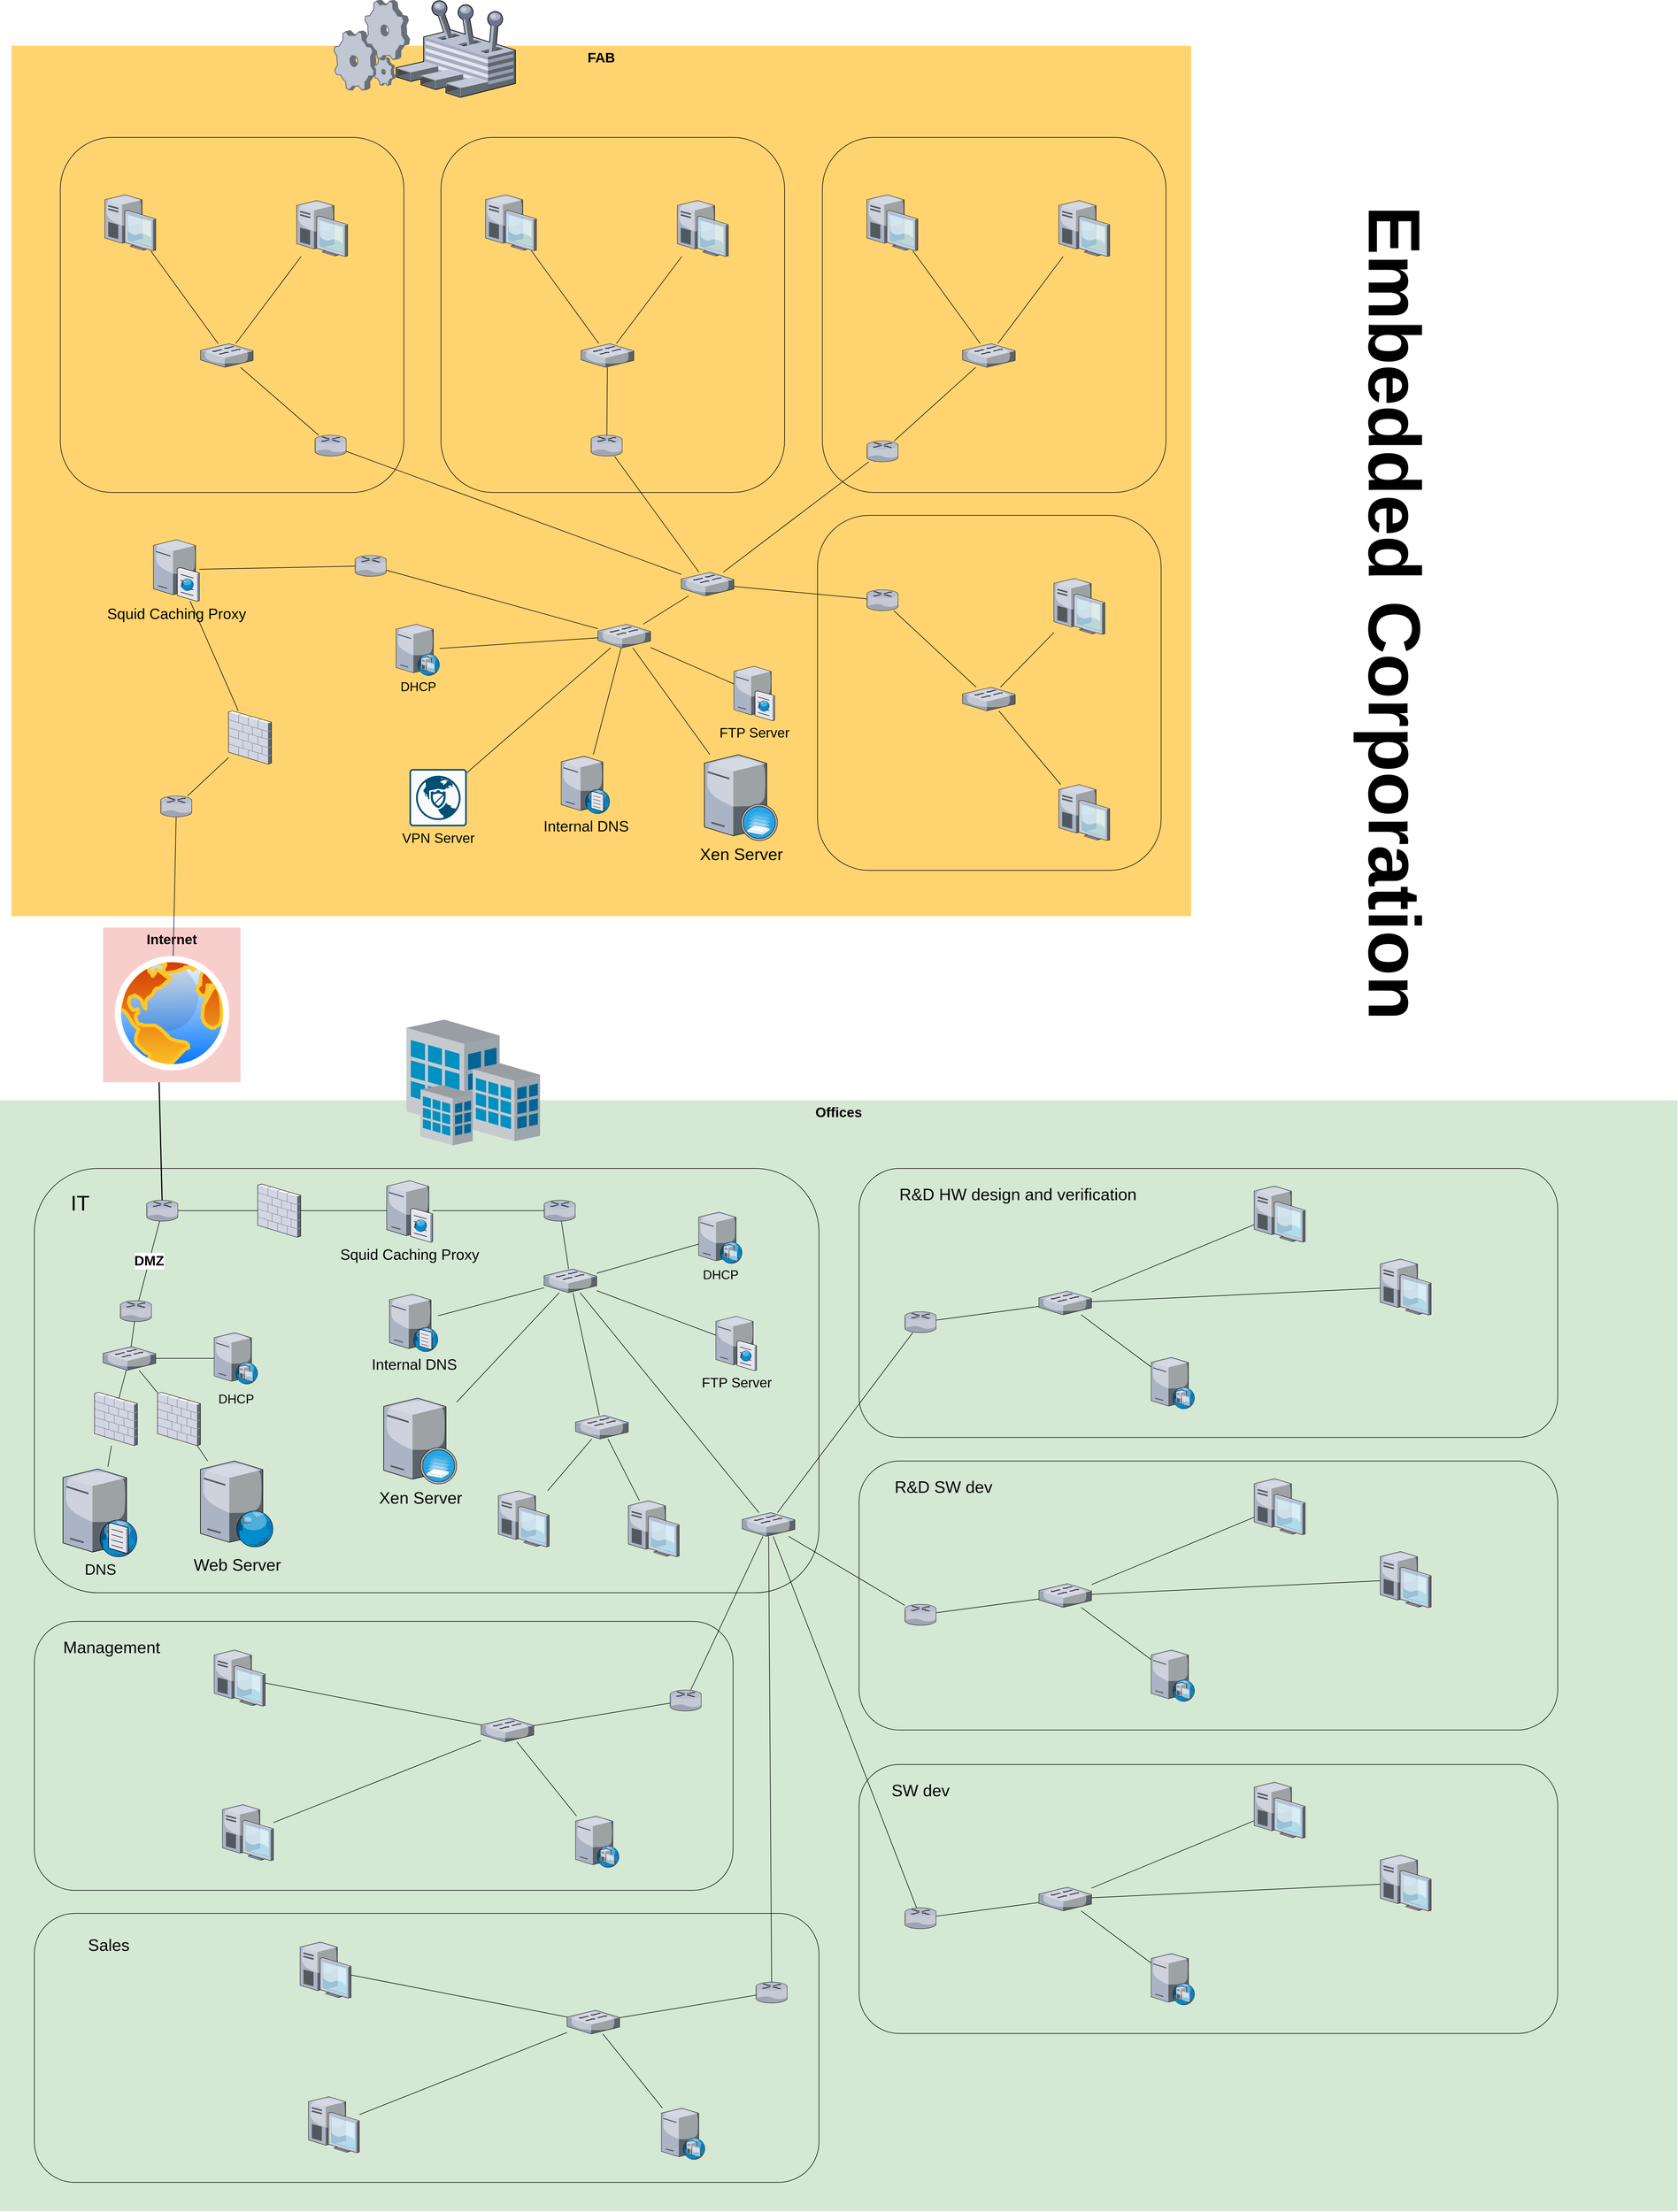<mxfile version="15.8.6" type="github">
  <diagram name="Page-1" id="e3a06f82-3646-2815-327d-82caf3d4e204">
    <mxGraphModel dx="3430" dy="3204" grid="1" gridSize="10" guides="1" tooltips="1" connect="1" arrows="1" fold="1" page="1" pageScale="1.5" pageWidth="1169" pageHeight="826" background="none" math="0" shadow="0">
      <root>
        <mxCell id="0" style=";html=1;" />
        <mxCell id="1" style=";html=1;" parent="0" />
        <mxCell id="6a7d8f32e03d9370-57" value="&lt;b&gt;&lt;font style=&quot;font-size: 24px&quot;&gt;FAB&lt;/font&gt;&lt;/b&gt;" style="whiteSpace=wrap;html=1;fillColor=#FFD470;gradientColor=none;fontSize=14;strokeColor=none;verticalAlign=top;" parent="1" vertex="1">
          <mxGeometry x="220" y="-1040" width="2060" height="1520" as="geometry" />
        </mxCell>
        <mxCell id="-EbjCZFaRYP1S_G91VMJ-182" value="" style="rounded=1;whiteSpace=wrap;html=1;fontSize=24;fillColor=none;" vertex="1" parent="1">
          <mxGeometry x="305.29" y="-880" width="600" height="620" as="geometry" />
        </mxCell>
        <mxCell id="-EbjCZFaRYP1S_G91VMJ-7" value="&lt;b&gt;&lt;font style=&quot;font-size: 128px&quot;&gt;Embedded Corporation&lt;/font&gt;&lt;/b&gt;" style="text;strokeColor=none;fillColor=none;html=1;fontSize=24;fontStyle=1;verticalAlign=middle;align=center;horizontal=0;rotation=-180;" vertex="1" parent="1">
          <mxGeometry x="2330" y="-880" width="610" height="1660" as="geometry" />
        </mxCell>
        <mxCell id="-EbjCZFaRYP1S_G91VMJ-15" value="&lt;font size=&quot;1&quot;&gt;&lt;b style=&quot;font-size: 24px&quot;&gt;Offices&lt;/b&gt;&lt;/font&gt;" style="whiteSpace=wrap;html=1;fillColor=#d5e8d4;fontSize=14;strokeColor=none;verticalAlign=top;" vertex="1" parent="1">
          <mxGeometry x="200" y="801.53" width="2929" height="1940" as="geometry" />
        </mxCell>
        <mxCell id="-EbjCZFaRYP1S_G91VMJ-16" value="" style="rounded=1;whiteSpace=wrap;html=1;fontSize=26;fillColor=none;" vertex="1" parent="1">
          <mxGeometry x="260" y="920.53" width="1370" height="741" as="geometry" />
        </mxCell>
        <mxCell id="-EbjCZFaRYP1S_G91VMJ-17" style="edgeStyle=none;rounded=0;html=1;startSize=10;endSize=10;jettySize=auto;orthogonalLoop=1;fontSize=14;endArrow=none;endFill=0;strokeWidth=2;" edge="1" parent="1" source="-EbjCZFaRYP1S_G91VMJ-20">
          <mxGeometry relative="1" as="geometry">
            <mxPoint x="472.938" y="580.0" as="targetPoint" />
          </mxGeometry>
        </mxCell>
        <mxCell id="-EbjCZFaRYP1S_G91VMJ-19" style="edgeStyle=none;rounded=0;orthogonalLoop=1;jettySize=auto;html=1;fontSize=26;endArrow=none;endFill=0;" edge="1" parent="1" source="-EbjCZFaRYP1S_G91VMJ-20" target="-EbjCZFaRYP1S_G91VMJ-30">
          <mxGeometry relative="1" as="geometry" />
        </mxCell>
        <mxCell id="-EbjCZFaRYP1S_G91VMJ-35" value="&lt;b&gt;&lt;font style=&quot;font-size: 24px&quot;&gt;DMZ&lt;/font&gt;&lt;/b&gt;" style="rounded=0;orthogonalLoop=1;jettySize=auto;html=1;endArrow=none;endFill=0;" edge="1" parent="1" source="-EbjCZFaRYP1S_G91VMJ-20" target="-EbjCZFaRYP1S_G91VMJ-34">
          <mxGeometry relative="1" as="geometry" />
        </mxCell>
        <mxCell id="-EbjCZFaRYP1S_G91VMJ-20" value="" style="verticalLabelPosition=bottom;aspect=fixed;html=1;verticalAlign=top;strokeColor=none;shape=mxgraph.citrix.router;fillColor=#66B2FF;gradientColor=#0066CC;fontSize=14;" vertex="1" parent="1">
          <mxGeometry x="456" y="976.03" width="55" height="36.5" as="geometry" />
        </mxCell>
        <mxCell id="-EbjCZFaRYP1S_G91VMJ-21" value="" style="verticalLabelPosition=bottom;aspect=fixed;html=1;verticalAlign=top;strokeColor=none;shape=mxgraph.citrix.site;fillColor=#66B2FF;gradientColor=#0066CC;fontSize=14;" vertex="1" parent="1">
          <mxGeometry x="910" y="660.53" width="233.07" height="220" as="geometry" />
        </mxCell>
        <mxCell id="-EbjCZFaRYP1S_G91VMJ-22" value="" style="group" vertex="1" connectable="0" parent="1">
          <mxGeometry x="380" y="500" width="240" height="270" as="geometry" />
        </mxCell>
        <mxCell id="-EbjCZFaRYP1S_G91VMJ-23" value="&lt;font size=&quot;1&quot;&gt;&lt;b style=&quot;font-size: 24px&quot;&gt;Internet&lt;/b&gt;&lt;/font&gt;" style="whiteSpace=wrap;html=1;fillColor=#f8cecc;fontSize=14;strokeColor=none;verticalAlign=top;" vertex="1" parent="-EbjCZFaRYP1S_G91VMJ-22">
          <mxGeometry width="240" height="270" as="geometry" />
        </mxCell>
        <mxCell id="-EbjCZFaRYP1S_G91VMJ-24" value="" style="aspect=fixed;perimeter=ellipsePerimeter;html=1;align=center;shadow=0;dashed=0;spacingTop=3;image;image=img/lib/active_directory/internet_globe.svg;" vertex="1" parent="-EbjCZFaRYP1S_G91VMJ-22">
          <mxGeometry x="20.5" y="49.5" width="200" height="200" as="geometry" />
        </mxCell>
        <mxCell id="-EbjCZFaRYP1S_G91VMJ-36" style="edgeStyle=none;rounded=0;orthogonalLoop=1;jettySize=auto;html=1;endArrow=none;endFill=0;exitX=0.56;exitY=0.137;exitDx=0;exitDy=0;exitPerimeter=0;" edge="1" parent="1" source="-EbjCZFaRYP1S_G91VMJ-47" target="-EbjCZFaRYP1S_G91VMJ-42">
          <mxGeometry relative="1" as="geometry" />
        </mxCell>
        <mxCell id="-EbjCZFaRYP1S_G91VMJ-25" value="DNS" style="verticalLabelPosition=bottom;sketch=0;aspect=fixed;html=1;verticalAlign=top;strokeColor=none;align=center;outlineConnect=0;shape=mxgraph.citrix.dns_server;fontSize=26;" vertex="1" parent="1">
          <mxGeometry x="310" y="1441.53" width="130" height="157.18" as="geometry" />
        </mxCell>
        <mxCell id="-EbjCZFaRYP1S_G91VMJ-26" value="&lt;font style=&quot;font-size: 37px&quot;&gt;IT&lt;/font&gt;" style="text;html=1;strokeColor=none;fillColor=none;align=center;verticalAlign=middle;whiteSpace=wrap;rounded=0;fontSize=26;" vertex="1" parent="1">
          <mxGeometry x="310" y="966.78" width="60" height="30" as="geometry" />
        </mxCell>
        <mxCell id="-EbjCZFaRYP1S_G91VMJ-27" style="edgeStyle=none;rounded=0;orthogonalLoop=1;jettySize=auto;html=1;fontSize=26;endArrow=none;endFill=0;" edge="1" parent="1" source="-EbjCZFaRYP1S_G91VMJ-44" target="-EbjCZFaRYP1S_G91VMJ-31">
          <mxGeometry relative="1" as="geometry" />
        </mxCell>
        <mxCell id="-EbjCZFaRYP1S_G91VMJ-46" style="edgeStyle=none;rounded=0;orthogonalLoop=1;jettySize=auto;html=1;fontSize=29;endArrow=none;endFill=0;" edge="1" parent="1" source="-EbjCZFaRYP1S_G91VMJ-28" target="-EbjCZFaRYP1S_G91VMJ-44">
          <mxGeometry relative="1" as="geometry" />
        </mxCell>
        <mxCell id="-EbjCZFaRYP1S_G91VMJ-28" value="" style="verticalLabelPosition=bottom;sketch=0;aspect=fixed;html=1;verticalAlign=top;strokeColor=none;align=center;outlineConnect=0;shape=mxgraph.citrix.router;fontSize=26;fillColor=none;" vertex="1" parent="1">
          <mxGeometry x="1150" y="976.03" width="55" height="36.5" as="geometry" />
        </mxCell>
        <mxCell id="-EbjCZFaRYP1S_G91VMJ-29" style="edgeStyle=none;rounded=0;orthogonalLoop=1;jettySize=auto;html=1;fontSize=26;endArrow=none;endFill=0;" edge="1" parent="1" source="-EbjCZFaRYP1S_G91VMJ-30" target="-EbjCZFaRYP1S_G91VMJ-33">
          <mxGeometry relative="1" as="geometry" />
        </mxCell>
        <mxCell id="-EbjCZFaRYP1S_G91VMJ-30" value="" style="verticalLabelPosition=bottom;sketch=0;aspect=fixed;html=1;verticalAlign=top;strokeColor=none;align=center;outlineConnect=0;shape=mxgraph.citrix.firewall;fontSize=26;fillColor=none;" vertex="1" parent="1">
          <mxGeometry x="650" y="947.78" width="75" height="93" as="geometry" />
        </mxCell>
        <mxCell id="-EbjCZFaRYP1S_G91VMJ-31" value="Internal DNS" style="verticalLabelPosition=bottom;sketch=0;aspect=fixed;html=1;verticalAlign=top;strokeColor=none;align=center;outlineConnect=0;shape=mxgraph.citrix.dns_server;fontSize=26;" vertex="1" parent="1">
          <mxGeometry x="880" y="1137.53" width="85.19" height="103" as="geometry" />
        </mxCell>
        <mxCell id="-EbjCZFaRYP1S_G91VMJ-32" style="edgeStyle=none;rounded=0;orthogonalLoop=1;jettySize=auto;html=1;fontSize=26;endArrow=none;endFill=0;" edge="1" parent="1" source="-EbjCZFaRYP1S_G91VMJ-33" target="-EbjCZFaRYP1S_G91VMJ-28">
          <mxGeometry relative="1" as="geometry" />
        </mxCell>
        <mxCell id="-EbjCZFaRYP1S_G91VMJ-33" value="Squid Caching Proxy" style="verticalLabelPosition=bottom;sketch=0;aspect=fixed;html=1;verticalAlign=top;strokeColor=none;align=center;outlineConnect=0;shape=mxgraph.citrix.cache_server;fontSize=26;fillColor=none;" vertex="1" parent="1">
          <mxGeometry x="875.19" y="939.28" width="80.1" height="110" as="geometry" />
        </mxCell>
        <mxCell id="-EbjCZFaRYP1S_G91VMJ-38" style="edgeStyle=none;rounded=0;orthogonalLoop=1;jettySize=auto;html=1;fontSize=37;endArrow=none;endFill=0;" edge="1" parent="1" source="-EbjCZFaRYP1S_G91VMJ-42" target="-EbjCZFaRYP1S_G91VMJ-48">
          <mxGeometry relative="1" as="geometry" />
        </mxCell>
        <mxCell id="-EbjCZFaRYP1S_G91VMJ-43" style="edgeStyle=none;rounded=0;orthogonalLoop=1;jettySize=auto;html=1;fontSize=29;endArrow=none;endFill=0;" edge="1" parent="1" source="-EbjCZFaRYP1S_G91VMJ-34" target="-EbjCZFaRYP1S_G91VMJ-42">
          <mxGeometry relative="1" as="geometry" />
        </mxCell>
        <mxCell id="-EbjCZFaRYP1S_G91VMJ-34" value="" style="verticalLabelPosition=bottom;sketch=0;aspect=fixed;html=1;verticalAlign=top;strokeColor=none;align=center;outlineConnect=0;shape=mxgraph.citrix.router;" vertex="1" parent="1">
          <mxGeometry x="410" y="1151.53" width="55" height="36.5" as="geometry" />
        </mxCell>
        <mxCell id="-EbjCZFaRYP1S_G91VMJ-37" value="&lt;font style=&quot;font-size: 29px&quot;&gt;Web Server&lt;/font&gt;" style="verticalLabelPosition=bottom;sketch=0;aspect=fixed;html=1;verticalAlign=top;strokeColor=none;align=center;outlineConnect=0;shape=mxgraph.citrix.web_server;fontSize=37;" vertex="1" parent="1">
          <mxGeometry x="550" y="1431.53" width="127.5" height="150" as="geometry" />
        </mxCell>
        <mxCell id="-EbjCZFaRYP1S_G91VMJ-39" value="Xen Server" style="verticalLabelPosition=bottom;sketch=0;aspect=fixed;html=1;verticalAlign=top;strokeColor=none;align=center;outlineConnect=0;shape=mxgraph.citrix.xenserver;fontSize=29;" vertex="1" parent="1">
          <mxGeometry x="870" y="1321.53" width="127.5" height="150" as="geometry" />
        </mxCell>
        <mxCell id="-EbjCZFaRYP1S_G91VMJ-42" value="" style="verticalLabelPosition=bottom;sketch=0;aspect=fixed;html=1;verticalAlign=top;strokeColor=none;align=center;outlineConnect=0;shape=mxgraph.citrix.switch;fontSize=29;" vertex="1" parent="1">
          <mxGeometry x="380" y="1231.53" width="92" height="41.5" as="geometry" />
        </mxCell>
        <mxCell id="-EbjCZFaRYP1S_G91VMJ-45" style="edgeStyle=none;rounded=0;orthogonalLoop=1;jettySize=auto;html=1;fontSize=29;endArrow=none;endFill=0;" edge="1" parent="1" source="-EbjCZFaRYP1S_G91VMJ-44" target="-EbjCZFaRYP1S_G91VMJ-39">
          <mxGeometry relative="1" as="geometry" />
        </mxCell>
        <mxCell id="-EbjCZFaRYP1S_G91VMJ-53" style="edgeStyle=none;rounded=0;orthogonalLoop=1;jettySize=auto;html=1;fontSize=29;endArrow=none;endFill=0;" edge="1" parent="1" source="-EbjCZFaRYP1S_G91VMJ-44" target="-EbjCZFaRYP1S_G91VMJ-51">
          <mxGeometry relative="1" as="geometry" />
        </mxCell>
        <mxCell id="-EbjCZFaRYP1S_G91VMJ-54" style="edgeStyle=none;rounded=0;orthogonalLoop=1;jettySize=auto;html=1;fontSize=29;endArrow=none;endFill=0;" edge="1" parent="1" source="-EbjCZFaRYP1S_G91VMJ-44" target="-EbjCZFaRYP1S_G91VMJ-52">
          <mxGeometry relative="1" as="geometry" />
        </mxCell>
        <mxCell id="-EbjCZFaRYP1S_G91VMJ-60" style="edgeStyle=none;rounded=0;orthogonalLoop=1;jettySize=auto;html=1;fontSize=22;endArrow=none;endFill=0;" edge="1" parent="1" source="-EbjCZFaRYP1S_G91VMJ-44" target="-EbjCZFaRYP1S_G91VMJ-59">
          <mxGeometry relative="1" as="geometry" />
        </mxCell>
        <mxCell id="-EbjCZFaRYP1S_G91VMJ-44" value="" style="verticalLabelPosition=bottom;sketch=0;aspect=fixed;html=1;verticalAlign=top;strokeColor=none;align=center;outlineConnect=0;shape=mxgraph.citrix.switch;fontSize=29;" vertex="1" parent="1">
          <mxGeometry x="1150" y="1096.03" width="92" height="41.5" as="geometry" />
        </mxCell>
        <mxCell id="-EbjCZFaRYP1S_G91VMJ-49" style="edgeStyle=none;rounded=0;orthogonalLoop=1;jettySize=auto;html=1;fontSize=29;endArrow=none;endFill=0;" edge="1" parent="1" source="-EbjCZFaRYP1S_G91VMJ-47" target="-EbjCZFaRYP1S_G91VMJ-25">
          <mxGeometry relative="1" as="geometry" />
        </mxCell>
        <mxCell id="-EbjCZFaRYP1S_G91VMJ-47" value="" style="verticalLabelPosition=bottom;aspect=fixed;html=1;verticalAlign=top;strokeColor=none;shape=mxgraph.citrix.firewall;fillColor=#66B2FF;gradientColor=#0066CC;fontSize=14;" vertex="1" parent="1">
          <mxGeometry x="365" y="1311.53" width="75" height="93" as="geometry" />
        </mxCell>
        <mxCell id="-EbjCZFaRYP1S_G91VMJ-50" style="edgeStyle=none;rounded=0;orthogonalLoop=1;jettySize=auto;html=1;fontSize=29;endArrow=none;endFill=0;" edge="1" parent="1" source="-EbjCZFaRYP1S_G91VMJ-48" target="-EbjCZFaRYP1S_G91VMJ-37">
          <mxGeometry relative="1" as="geometry" />
        </mxCell>
        <mxCell id="-EbjCZFaRYP1S_G91VMJ-48" value="" style="verticalLabelPosition=bottom;aspect=fixed;html=1;verticalAlign=top;strokeColor=none;shape=mxgraph.citrix.firewall;fillColor=#66B2FF;gradientColor=#0066CC;fontSize=14;" vertex="1" parent="1">
          <mxGeometry x="475" y="1311.53" width="75" height="93" as="geometry" />
        </mxCell>
        <mxCell id="-EbjCZFaRYP1S_G91VMJ-51" value="" style="verticalLabelPosition=bottom;sketch=0;aspect=fixed;html=1;verticalAlign=top;strokeColor=none;align=center;outlineConnect=0;shape=mxgraph.citrix.switch;fontSize=29;" vertex="1" parent="1">
          <mxGeometry x="1205" y="1351.53" width="92" height="41.5" as="geometry" />
        </mxCell>
        <mxCell id="-EbjCZFaRYP1S_G91VMJ-69" style="edgeStyle=none;rounded=0;orthogonalLoop=1;jettySize=auto;html=1;fontSize=22;endArrow=none;endFill=0;" edge="1" parent="1" source="-EbjCZFaRYP1S_G91VMJ-52" target="-EbjCZFaRYP1S_G91VMJ-68">
          <mxGeometry relative="1" as="geometry" />
        </mxCell>
        <mxCell id="-EbjCZFaRYP1S_G91VMJ-90" style="edgeStyle=none;rounded=0;orthogonalLoop=1;jettySize=auto;html=1;fontSize=29;endArrow=none;endFill=0;" edge="1" parent="1" source="-EbjCZFaRYP1S_G91VMJ-52" target="-EbjCZFaRYP1S_G91VMJ-81">
          <mxGeometry relative="1" as="geometry" />
        </mxCell>
        <mxCell id="-EbjCZFaRYP1S_G91VMJ-102" style="edgeStyle=none;rounded=0;orthogonalLoop=1;jettySize=auto;html=1;fontSize=29;endArrow=none;endFill=0;" edge="1" parent="1" source="-EbjCZFaRYP1S_G91VMJ-52" target="-EbjCZFaRYP1S_G91VMJ-93">
          <mxGeometry relative="1" as="geometry" />
        </mxCell>
        <mxCell id="-EbjCZFaRYP1S_G91VMJ-147" style="edgeStyle=none;rounded=0;orthogonalLoop=1;jettySize=auto;html=1;fontSize=29;endArrow=none;endFill=0;" edge="1" parent="1" source="-EbjCZFaRYP1S_G91VMJ-52" target="-EbjCZFaRYP1S_G91VMJ-127">
          <mxGeometry relative="1" as="geometry" />
        </mxCell>
        <mxCell id="-EbjCZFaRYP1S_G91VMJ-148" style="edgeStyle=none;rounded=0;orthogonalLoop=1;jettySize=auto;html=1;fontSize=29;endArrow=none;endFill=0;" edge="1" parent="1" source="-EbjCZFaRYP1S_G91VMJ-52" target="-EbjCZFaRYP1S_G91VMJ-138">
          <mxGeometry relative="1" as="geometry" />
        </mxCell>
        <mxCell id="-EbjCZFaRYP1S_G91VMJ-52" value="" style="verticalLabelPosition=bottom;sketch=0;aspect=fixed;html=1;verticalAlign=top;strokeColor=none;align=center;outlineConnect=0;shape=mxgraph.citrix.switch;fontSize=29;" vertex="1" parent="1">
          <mxGeometry x="1496" y="1521.53" width="92" height="41.5" as="geometry" />
        </mxCell>
        <mxCell id="-EbjCZFaRYP1S_G91VMJ-56" style="edgeStyle=none;rounded=0;orthogonalLoop=1;jettySize=auto;html=1;fontSize=29;endArrow=none;endFill=0;" edge="1" parent="1" source="-EbjCZFaRYP1S_G91VMJ-55" target="-EbjCZFaRYP1S_G91VMJ-42">
          <mxGeometry relative="1" as="geometry" />
        </mxCell>
        <mxCell id="-EbjCZFaRYP1S_G91VMJ-55" value="&lt;font style=&quot;font-size: 22px&quot;&gt;DHCP&lt;/font&gt;" style="verticalLabelPosition=bottom;sketch=0;aspect=fixed;html=1;verticalAlign=top;strokeColor=none;align=center;outlineConnect=0;shape=mxgraph.citrix.dhcp_server;fontSize=29;" vertex="1" parent="1">
          <mxGeometry x="574" y="1207.28" width="76" height="90" as="geometry" />
        </mxCell>
        <mxCell id="-EbjCZFaRYP1S_G91VMJ-59" value="DHCP" style="verticalLabelPosition=bottom;sketch=0;aspect=fixed;html=1;verticalAlign=top;strokeColor=none;align=center;outlineConnect=0;shape=mxgraph.citrix.dhcp_server;fontSize=22;" vertex="1" parent="1">
          <mxGeometry x="1420" y="996.78" width="76" height="90" as="geometry" />
        </mxCell>
        <mxCell id="-EbjCZFaRYP1S_G91VMJ-64" style="edgeStyle=none;rounded=0;orthogonalLoop=1;jettySize=auto;html=1;fontSize=22;endArrow=none;endFill=0;" edge="1" parent="1" source="-EbjCZFaRYP1S_G91VMJ-61" target="-EbjCZFaRYP1S_G91VMJ-51">
          <mxGeometry relative="1" as="geometry" />
        </mxCell>
        <mxCell id="-EbjCZFaRYP1S_G91VMJ-61" value="" style="verticalLabelPosition=bottom;sketch=0;aspect=fixed;html=1;verticalAlign=top;strokeColor=none;align=center;outlineConnect=0;shape=mxgraph.citrix.desktop;fontSize=22;" vertex="1" parent="1">
          <mxGeometry x="1070" y="1483.53" width="89" height="98" as="geometry" />
        </mxCell>
        <mxCell id="-EbjCZFaRYP1S_G91VMJ-65" style="edgeStyle=none;rounded=0;orthogonalLoop=1;jettySize=auto;html=1;fontSize=22;endArrow=none;endFill=0;" edge="1" parent="1" source="-EbjCZFaRYP1S_G91VMJ-63" target="-EbjCZFaRYP1S_G91VMJ-51">
          <mxGeometry relative="1" as="geometry" />
        </mxCell>
        <mxCell id="-EbjCZFaRYP1S_G91VMJ-63" value="" style="verticalLabelPosition=bottom;sketch=0;aspect=fixed;html=1;verticalAlign=top;strokeColor=none;align=center;outlineConnect=0;shape=mxgraph.citrix.desktop;fontSize=22;" vertex="1" parent="1">
          <mxGeometry x="1297" y="1500.71" width="89" height="98" as="geometry" />
        </mxCell>
        <mxCell id="-EbjCZFaRYP1S_G91VMJ-67" value="" style="rounded=1;whiteSpace=wrap;html=1;fontSize=26;fillColor=none;" vertex="1" parent="1">
          <mxGeometry x="260" y="1711.53" width="1220" height="469.75" as="geometry" />
        </mxCell>
        <mxCell id="-EbjCZFaRYP1S_G91VMJ-76" style="edgeStyle=none;rounded=0;orthogonalLoop=1;jettySize=auto;html=1;fontSize=22;endArrow=none;endFill=0;" edge="1" parent="1" source="-EbjCZFaRYP1S_G91VMJ-68" target="-EbjCZFaRYP1S_G91VMJ-73">
          <mxGeometry relative="1" as="geometry" />
        </mxCell>
        <mxCell id="-EbjCZFaRYP1S_G91VMJ-68" value="" style="verticalLabelPosition=bottom;sketch=0;aspect=fixed;html=1;verticalAlign=top;strokeColor=none;align=center;outlineConnect=0;shape=mxgraph.citrix.router;fontSize=22;" vertex="1" parent="1">
          <mxGeometry x="1370" y="1831.53" width="55" height="36.5" as="geometry" />
        </mxCell>
        <mxCell id="-EbjCZFaRYP1S_G91VMJ-77" style="edgeStyle=none;rounded=0;orthogonalLoop=1;jettySize=auto;html=1;fontSize=22;endArrow=none;endFill=0;" edge="1" parent="1" source="-EbjCZFaRYP1S_G91VMJ-70" target="-EbjCZFaRYP1S_G91VMJ-73">
          <mxGeometry relative="1" as="geometry" />
        </mxCell>
        <mxCell id="-EbjCZFaRYP1S_G91VMJ-70" value="" style="verticalLabelPosition=bottom;sketch=0;aspect=fixed;html=1;verticalAlign=top;strokeColor=none;align=center;outlineConnect=0;shape=mxgraph.citrix.dhcp_server;fontSize=22;" vertex="1" parent="1">
          <mxGeometry x="1205" y="2051.53" width="76" height="90" as="geometry" />
        </mxCell>
        <mxCell id="-EbjCZFaRYP1S_G91VMJ-71" value="" style="verticalLabelPosition=bottom;sketch=0;aspect=fixed;html=1;verticalAlign=top;strokeColor=none;align=center;outlineConnect=0;shape=mxgraph.citrix.desktop;fontSize=22;" vertex="1" parent="1">
          <mxGeometry x="574" y="1761.53" width="89" height="98" as="geometry" />
        </mxCell>
        <mxCell id="-EbjCZFaRYP1S_G91VMJ-72" value="" style="verticalLabelPosition=bottom;sketch=0;aspect=fixed;html=1;verticalAlign=top;strokeColor=none;align=center;outlineConnect=0;shape=mxgraph.citrix.desktop;fontSize=22;" vertex="1" parent="1">
          <mxGeometry x="588.5" y="2031.53" width="89" height="98" as="geometry" />
        </mxCell>
        <mxCell id="-EbjCZFaRYP1S_G91VMJ-74" style="edgeStyle=none;rounded=0;orthogonalLoop=1;jettySize=auto;html=1;fontSize=22;endArrow=none;endFill=0;" edge="1" parent="1" source="-EbjCZFaRYP1S_G91VMJ-73" target="-EbjCZFaRYP1S_G91VMJ-71">
          <mxGeometry relative="1" as="geometry" />
        </mxCell>
        <mxCell id="-EbjCZFaRYP1S_G91VMJ-75" style="edgeStyle=none;rounded=0;orthogonalLoop=1;jettySize=auto;html=1;fontSize=22;endArrow=none;endFill=0;" edge="1" parent="1" source="-EbjCZFaRYP1S_G91VMJ-73" target="-EbjCZFaRYP1S_G91VMJ-72">
          <mxGeometry relative="1" as="geometry" />
        </mxCell>
        <mxCell id="-EbjCZFaRYP1S_G91VMJ-73" value="" style="verticalLabelPosition=bottom;sketch=0;aspect=fixed;html=1;verticalAlign=top;strokeColor=none;align=center;outlineConnect=0;shape=mxgraph.citrix.switch;fontSize=22;" vertex="1" parent="1">
          <mxGeometry x="1040" y="1880.53" width="92" height="41.5" as="geometry" />
        </mxCell>
        <mxCell id="-EbjCZFaRYP1S_G91VMJ-78" value="&lt;font style=&quot;font-size: 29px&quot;&gt;Management&lt;/font&gt;" style="text;html=1;strokeColor=none;fillColor=none;align=center;verticalAlign=middle;whiteSpace=wrap;rounded=0;fontSize=22;" vertex="1" parent="1">
          <mxGeometry x="365" y="1741.53" width="60" height="30" as="geometry" />
        </mxCell>
        <mxCell id="-EbjCZFaRYP1S_G91VMJ-79" value="" style="rounded=1;whiteSpace=wrap;html=1;fontSize=26;fillColor=none;" vertex="1" parent="1">
          <mxGeometry x="260" y="2221.53" width="1370" height="469.75" as="geometry" />
        </mxCell>
        <mxCell id="-EbjCZFaRYP1S_G91VMJ-80" style="edgeStyle=none;rounded=0;orthogonalLoop=1;jettySize=auto;html=1;fontSize=22;endArrow=none;endFill=0;" edge="1" parent="1" source="-EbjCZFaRYP1S_G91VMJ-81" target="-EbjCZFaRYP1S_G91VMJ-88">
          <mxGeometry relative="1" as="geometry" />
        </mxCell>
        <mxCell id="-EbjCZFaRYP1S_G91VMJ-81" value="" style="verticalLabelPosition=bottom;sketch=0;aspect=fixed;html=1;verticalAlign=top;strokeColor=none;align=center;outlineConnect=0;shape=mxgraph.citrix.router;fontSize=22;" vertex="1" parent="1">
          <mxGeometry x="1520" y="2341.53" width="55" height="36.5" as="geometry" />
        </mxCell>
        <mxCell id="-EbjCZFaRYP1S_G91VMJ-82" style="edgeStyle=none;rounded=0;orthogonalLoop=1;jettySize=auto;html=1;fontSize=22;endArrow=none;endFill=0;" edge="1" parent="1" source="-EbjCZFaRYP1S_G91VMJ-83" target="-EbjCZFaRYP1S_G91VMJ-88">
          <mxGeometry relative="1" as="geometry" />
        </mxCell>
        <mxCell id="-EbjCZFaRYP1S_G91VMJ-83" value="" style="verticalLabelPosition=bottom;sketch=0;aspect=fixed;html=1;verticalAlign=top;strokeColor=none;align=center;outlineConnect=0;shape=mxgraph.citrix.dhcp_server;fontSize=22;" vertex="1" parent="1">
          <mxGeometry x="1355" y="2561.53" width="76" height="90" as="geometry" />
        </mxCell>
        <mxCell id="-EbjCZFaRYP1S_G91VMJ-84" value="" style="verticalLabelPosition=bottom;sketch=0;aspect=fixed;html=1;verticalAlign=top;strokeColor=none;align=center;outlineConnect=0;shape=mxgraph.citrix.desktop;fontSize=22;" vertex="1" parent="1">
          <mxGeometry x="724" y="2271.53" width="89" height="98" as="geometry" />
        </mxCell>
        <mxCell id="-EbjCZFaRYP1S_G91VMJ-85" value="" style="verticalLabelPosition=bottom;sketch=0;aspect=fixed;html=1;verticalAlign=top;strokeColor=none;align=center;outlineConnect=0;shape=mxgraph.citrix.desktop;fontSize=22;" vertex="1" parent="1">
          <mxGeometry x="738.5" y="2541.53" width="89" height="98" as="geometry" />
        </mxCell>
        <mxCell id="-EbjCZFaRYP1S_G91VMJ-86" style="edgeStyle=none;rounded=0;orthogonalLoop=1;jettySize=auto;html=1;fontSize=22;endArrow=none;endFill=0;" edge="1" parent="1" source="-EbjCZFaRYP1S_G91VMJ-88" target="-EbjCZFaRYP1S_G91VMJ-84">
          <mxGeometry relative="1" as="geometry" />
        </mxCell>
        <mxCell id="-EbjCZFaRYP1S_G91VMJ-87" style="edgeStyle=none;rounded=0;orthogonalLoop=1;jettySize=auto;html=1;fontSize=22;endArrow=none;endFill=0;" edge="1" parent="1" source="-EbjCZFaRYP1S_G91VMJ-88" target="-EbjCZFaRYP1S_G91VMJ-85">
          <mxGeometry relative="1" as="geometry" />
        </mxCell>
        <mxCell id="-EbjCZFaRYP1S_G91VMJ-88" value="" style="verticalLabelPosition=bottom;sketch=0;aspect=fixed;html=1;verticalAlign=top;strokeColor=none;align=center;outlineConnect=0;shape=mxgraph.citrix.switch;fontSize=22;" vertex="1" parent="1">
          <mxGeometry x="1190" y="2390.53" width="92" height="41.5" as="geometry" />
        </mxCell>
        <mxCell id="-EbjCZFaRYP1S_G91VMJ-89" value="&lt;font style=&quot;font-size: 29px&quot;&gt;Sales&lt;br&gt;&lt;/font&gt;" style="text;html=1;strokeColor=none;fillColor=none;align=center;verticalAlign=middle;whiteSpace=wrap;rounded=0;fontSize=22;" vertex="1" parent="1">
          <mxGeometry x="360" y="2261.53" width="60" height="30" as="geometry" />
        </mxCell>
        <mxCell id="-EbjCZFaRYP1S_G91VMJ-91" value="" style="rounded=1;whiteSpace=wrap;html=1;fontSize=26;fillColor=none;" vertex="1" parent="1">
          <mxGeometry x="1700" y="920.53" width="1220" height="469.75" as="geometry" />
        </mxCell>
        <mxCell id="-EbjCZFaRYP1S_G91VMJ-92" style="edgeStyle=none;rounded=0;orthogonalLoop=1;jettySize=auto;html=1;fontSize=22;endArrow=none;endFill=0;" edge="1" parent="1" source="-EbjCZFaRYP1S_G91VMJ-93" target="-EbjCZFaRYP1S_G91VMJ-100">
          <mxGeometry relative="1" as="geometry" />
        </mxCell>
        <mxCell id="-EbjCZFaRYP1S_G91VMJ-93" value="" style="verticalLabelPosition=bottom;sketch=0;aspect=fixed;html=1;verticalAlign=top;strokeColor=none;align=center;outlineConnect=0;shape=mxgraph.citrix.router;fontSize=22;" vertex="1" parent="1">
          <mxGeometry x="1780" y="1170.78" width="55" height="36.5" as="geometry" />
        </mxCell>
        <mxCell id="-EbjCZFaRYP1S_G91VMJ-94" style="edgeStyle=none;rounded=0;orthogonalLoop=1;jettySize=auto;html=1;fontSize=22;endArrow=none;endFill=0;" edge="1" parent="1" source="-EbjCZFaRYP1S_G91VMJ-95" target="-EbjCZFaRYP1S_G91VMJ-100">
          <mxGeometry relative="1" as="geometry" />
        </mxCell>
        <mxCell id="-EbjCZFaRYP1S_G91VMJ-95" value="" style="verticalLabelPosition=bottom;sketch=0;aspect=fixed;html=1;verticalAlign=top;strokeColor=none;align=center;outlineConnect=0;shape=mxgraph.citrix.dhcp_server;fontSize=22;" vertex="1" parent="1">
          <mxGeometry x="2210" y="1250.53" width="76" height="90" as="geometry" />
        </mxCell>
        <mxCell id="-EbjCZFaRYP1S_G91VMJ-96" value="" style="verticalLabelPosition=bottom;sketch=0;aspect=fixed;html=1;verticalAlign=top;strokeColor=none;align=center;outlineConnect=0;shape=mxgraph.citrix.desktop;fontSize=22;" vertex="1" parent="1">
          <mxGeometry x="2390" y="951.28" width="89" height="98" as="geometry" />
        </mxCell>
        <mxCell id="-EbjCZFaRYP1S_G91VMJ-97" value="" style="verticalLabelPosition=bottom;sketch=0;aspect=fixed;html=1;verticalAlign=top;strokeColor=none;align=center;outlineConnect=0;shape=mxgraph.citrix.desktop;fontSize=22;" vertex="1" parent="1">
          <mxGeometry x="2610" y="1078.53" width="89" height="98" as="geometry" />
        </mxCell>
        <mxCell id="-EbjCZFaRYP1S_G91VMJ-98" style="edgeStyle=none;rounded=0;orthogonalLoop=1;jettySize=auto;html=1;fontSize=22;endArrow=none;endFill=0;" edge="1" parent="1" source="-EbjCZFaRYP1S_G91VMJ-100" target="-EbjCZFaRYP1S_G91VMJ-96">
          <mxGeometry relative="1" as="geometry" />
        </mxCell>
        <mxCell id="-EbjCZFaRYP1S_G91VMJ-99" style="edgeStyle=none;rounded=0;orthogonalLoop=1;jettySize=auto;html=1;fontSize=22;endArrow=none;endFill=0;" edge="1" parent="1" source="-EbjCZFaRYP1S_G91VMJ-100" target="-EbjCZFaRYP1S_G91VMJ-97">
          <mxGeometry relative="1" as="geometry" />
        </mxCell>
        <mxCell id="-EbjCZFaRYP1S_G91VMJ-100" value="" style="verticalLabelPosition=bottom;sketch=0;aspect=fixed;html=1;verticalAlign=top;strokeColor=none;align=center;outlineConnect=0;shape=mxgraph.citrix.switch;fontSize=22;" vertex="1" parent="1">
          <mxGeometry x="2014" y="1134.65" width="92" height="41.5" as="geometry" />
        </mxCell>
        <mxCell id="-EbjCZFaRYP1S_G91VMJ-101" value="&lt;font style=&quot;font-size: 29px&quot;&gt;R&amp;amp;D HW design and verification&lt;/font&gt;" style="text;html=1;strokeColor=none;fillColor=none;align=center;verticalAlign=middle;whiteSpace=wrap;rounded=0;fontSize=22;" vertex="1" parent="1">
          <mxGeometry x="1745" y="951.28" width="465" height="30" as="geometry" />
        </mxCell>
        <mxCell id="-EbjCZFaRYP1S_G91VMJ-125" value="" style="rounded=1;whiteSpace=wrap;html=1;fontSize=26;fillColor=none;" vertex="1" parent="1">
          <mxGeometry x="1700" y="1431.53" width="1220" height="469.75" as="geometry" />
        </mxCell>
        <mxCell id="-EbjCZFaRYP1S_G91VMJ-126" style="edgeStyle=none;rounded=0;orthogonalLoop=1;jettySize=auto;html=1;fontSize=22;endArrow=none;endFill=0;" edge="1" parent="1" source="-EbjCZFaRYP1S_G91VMJ-127" target="-EbjCZFaRYP1S_G91VMJ-134">
          <mxGeometry relative="1" as="geometry" />
        </mxCell>
        <mxCell id="-EbjCZFaRYP1S_G91VMJ-127" value="" style="verticalLabelPosition=bottom;sketch=0;aspect=fixed;html=1;verticalAlign=top;strokeColor=none;align=center;outlineConnect=0;shape=mxgraph.citrix.router;fontSize=22;" vertex="1" parent="1">
          <mxGeometry x="1780" y="1681.78" width="55" height="36.5" as="geometry" />
        </mxCell>
        <mxCell id="-EbjCZFaRYP1S_G91VMJ-128" style="edgeStyle=none;rounded=0;orthogonalLoop=1;jettySize=auto;html=1;fontSize=22;endArrow=none;endFill=0;" edge="1" parent="1" source="-EbjCZFaRYP1S_G91VMJ-129" target="-EbjCZFaRYP1S_G91VMJ-134">
          <mxGeometry relative="1" as="geometry" />
        </mxCell>
        <mxCell id="-EbjCZFaRYP1S_G91VMJ-129" value="" style="verticalLabelPosition=bottom;sketch=0;aspect=fixed;html=1;verticalAlign=top;strokeColor=none;align=center;outlineConnect=0;shape=mxgraph.citrix.dhcp_server;fontSize=22;" vertex="1" parent="1">
          <mxGeometry x="2210" y="1761.53" width="76" height="90" as="geometry" />
        </mxCell>
        <mxCell id="-EbjCZFaRYP1S_G91VMJ-130" value="" style="verticalLabelPosition=bottom;sketch=0;aspect=fixed;html=1;verticalAlign=top;strokeColor=none;align=center;outlineConnect=0;shape=mxgraph.citrix.desktop;fontSize=22;" vertex="1" parent="1">
          <mxGeometry x="2390" y="1462.28" width="89" height="98" as="geometry" />
        </mxCell>
        <mxCell id="-EbjCZFaRYP1S_G91VMJ-131" value="" style="verticalLabelPosition=bottom;sketch=0;aspect=fixed;html=1;verticalAlign=top;strokeColor=none;align=center;outlineConnect=0;shape=mxgraph.citrix.desktop;fontSize=22;" vertex="1" parent="1">
          <mxGeometry x="2610" y="1589.53" width="89" height="98" as="geometry" />
        </mxCell>
        <mxCell id="-EbjCZFaRYP1S_G91VMJ-132" style="edgeStyle=none;rounded=0;orthogonalLoop=1;jettySize=auto;html=1;fontSize=22;endArrow=none;endFill=0;" edge="1" parent="1" source="-EbjCZFaRYP1S_G91VMJ-134" target="-EbjCZFaRYP1S_G91VMJ-130">
          <mxGeometry relative="1" as="geometry" />
        </mxCell>
        <mxCell id="-EbjCZFaRYP1S_G91VMJ-133" style="edgeStyle=none;rounded=0;orthogonalLoop=1;jettySize=auto;html=1;fontSize=22;endArrow=none;endFill=0;" edge="1" parent="1" source="-EbjCZFaRYP1S_G91VMJ-134" target="-EbjCZFaRYP1S_G91VMJ-131">
          <mxGeometry relative="1" as="geometry" />
        </mxCell>
        <mxCell id="-EbjCZFaRYP1S_G91VMJ-134" value="" style="verticalLabelPosition=bottom;sketch=0;aspect=fixed;html=1;verticalAlign=top;strokeColor=none;align=center;outlineConnect=0;shape=mxgraph.citrix.switch;fontSize=22;" vertex="1" parent="1">
          <mxGeometry x="2014" y="1645.65" width="92" height="41.5" as="geometry" />
        </mxCell>
        <mxCell id="-EbjCZFaRYP1S_G91VMJ-135" value="&lt;font style=&quot;font-size: 29px&quot;&gt;R&amp;amp;D SW dev&lt;/font&gt;" style="text;html=1;strokeColor=none;fillColor=none;align=center;verticalAlign=middle;whiteSpace=wrap;rounded=0;fontSize=22;" vertex="1" parent="1">
          <mxGeometry x="1745" y="1462.28" width="205" height="30" as="geometry" />
        </mxCell>
        <mxCell id="-EbjCZFaRYP1S_G91VMJ-136" value="" style="rounded=1;whiteSpace=wrap;html=1;fontSize=26;fillColor=none;" vertex="1" parent="1">
          <mxGeometry x="1700" y="1961.53" width="1220" height="469.75" as="geometry" />
        </mxCell>
        <mxCell id="-EbjCZFaRYP1S_G91VMJ-137" style="edgeStyle=none;rounded=0;orthogonalLoop=1;jettySize=auto;html=1;fontSize=22;endArrow=none;endFill=0;" edge="1" parent="1" source="-EbjCZFaRYP1S_G91VMJ-138" target="-EbjCZFaRYP1S_G91VMJ-145">
          <mxGeometry relative="1" as="geometry" />
        </mxCell>
        <mxCell id="-EbjCZFaRYP1S_G91VMJ-138" value="" style="verticalLabelPosition=bottom;sketch=0;aspect=fixed;html=1;verticalAlign=top;strokeColor=none;align=center;outlineConnect=0;shape=mxgraph.citrix.router;fontSize=22;" vertex="1" parent="1">
          <mxGeometry x="1780" y="2211.78" width="55" height="36.5" as="geometry" />
        </mxCell>
        <mxCell id="-EbjCZFaRYP1S_G91VMJ-139" style="edgeStyle=none;rounded=0;orthogonalLoop=1;jettySize=auto;html=1;fontSize=22;endArrow=none;endFill=0;" edge="1" parent="1" source="-EbjCZFaRYP1S_G91VMJ-140" target="-EbjCZFaRYP1S_G91VMJ-145">
          <mxGeometry relative="1" as="geometry" />
        </mxCell>
        <mxCell id="-EbjCZFaRYP1S_G91VMJ-140" value="" style="verticalLabelPosition=bottom;sketch=0;aspect=fixed;html=1;verticalAlign=top;strokeColor=none;align=center;outlineConnect=0;shape=mxgraph.citrix.dhcp_server;fontSize=22;" vertex="1" parent="1">
          <mxGeometry x="2210" y="2291.53" width="76" height="90" as="geometry" />
        </mxCell>
        <mxCell id="-EbjCZFaRYP1S_G91VMJ-141" value="" style="verticalLabelPosition=bottom;sketch=0;aspect=fixed;html=1;verticalAlign=top;strokeColor=none;align=center;outlineConnect=0;shape=mxgraph.citrix.desktop;fontSize=22;" vertex="1" parent="1">
          <mxGeometry x="2390" y="1992.28" width="89" height="98" as="geometry" />
        </mxCell>
        <mxCell id="-EbjCZFaRYP1S_G91VMJ-142" value="" style="verticalLabelPosition=bottom;sketch=0;aspect=fixed;html=1;verticalAlign=top;strokeColor=none;align=center;outlineConnect=0;shape=mxgraph.citrix.desktop;fontSize=22;" vertex="1" parent="1">
          <mxGeometry x="2610" y="2119.53" width="89" height="98" as="geometry" />
        </mxCell>
        <mxCell id="-EbjCZFaRYP1S_G91VMJ-143" style="edgeStyle=none;rounded=0;orthogonalLoop=1;jettySize=auto;html=1;fontSize=22;endArrow=none;endFill=0;" edge="1" parent="1" source="-EbjCZFaRYP1S_G91VMJ-145" target="-EbjCZFaRYP1S_G91VMJ-141">
          <mxGeometry relative="1" as="geometry" />
        </mxCell>
        <mxCell id="-EbjCZFaRYP1S_G91VMJ-144" style="edgeStyle=none;rounded=0;orthogonalLoop=1;jettySize=auto;html=1;fontSize=22;endArrow=none;endFill=0;" edge="1" parent="1" source="-EbjCZFaRYP1S_G91VMJ-145" target="-EbjCZFaRYP1S_G91VMJ-142">
          <mxGeometry relative="1" as="geometry" />
        </mxCell>
        <mxCell id="-EbjCZFaRYP1S_G91VMJ-145" value="" style="verticalLabelPosition=bottom;sketch=0;aspect=fixed;html=1;verticalAlign=top;strokeColor=none;align=center;outlineConnect=0;shape=mxgraph.citrix.switch;fontSize=22;" vertex="1" parent="1">
          <mxGeometry x="2014" y="2175.65" width="92" height="41.5" as="geometry" />
        </mxCell>
        <mxCell id="-EbjCZFaRYP1S_G91VMJ-146" value="&lt;font style=&quot;font-size: 29px&quot;&gt;SW dev&lt;/font&gt;" style="text;html=1;strokeColor=none;fillColor=none;align=center;verticalAlign=middle;whiteSpace=wrap;rounded=0;fontSize=22;" vertex="1" parent="1">
          <mxGeometry x="1745" y="1992.28" width="125" height="30" as="geometry" />
        </mxCell>
        <mxCell id="-EbjCZFaRYP1S_G91VMJ-151" style="edgeStyle=none;rounded=0;orthogonalLoop=1;jettySize=auto;html=1;fontSize=24;endArrow=none;endFill=0;" edge="1" parent="1" source="-EbjCZFaRYP1S_G91VMJ-150" target="-EbjCZFaRYP1S_G91VMJ-44">
          <mxGeometry relative="1" as="geometry" />
        </mxCell>
        <mxCell id="-EbjCZFaRYP1S_G91VMJ-150" value="FTP Server" style="verticalLabelPosition=bottom;sketch=0;aspect=fixed;html=1;verticalAlign=top;strokeColor=none;align=center;outlineConnect=0;shape=mxgraph.citrix.ftp_server;fontSize=24;" vertex="1" parent="1">
          <mxGeometry x="1450" y="1176.53" width="71" height="97" as="geometry" />
        </mxCell>
        <mxCell id="-EbjCZFaRYP1S_G91VMJ-152" value="" style="verticalLabelPosition=bottom;sketch=0;aspect=fixed;html=1;verticalAlign=top;strokeColor=none;align=center;outlineConnect=0;shape=mxgraph.citrix.user_control;fontSize=24;" vertex="1" parent="1">
          <mxGeometry x="891.55" y="-1120" width="208.45" height="170" as="geometry" />
        </mxCell>
        <mxCell id="-EbjCZFaRYP1S_G91VMJ-153" value="" style="verticalLabelPosition=bottom;sketch=0;aspect=fixed;html=1;verticalAlign=top;strokeColor=none;align=center;outlineConnect=0;shape=mxgraph.citrix.process;fontSize=24;" vertex="1" parent="1">
          <mxGeometry x="783.09" y="-1120" width="132.1" height="157.5" as="geometry" />
        </mxCell>
        <mxCell id="-EbjCZFaRYP1S_G91VMJ-155" style="edgeStyle=none;rounded=0;orthogonalLoop=1;jettySize=auto;html=1;fontSize=24;endArrow=none;endFill=0;" edge="1" parent="1" source="-EbjCZFaRYP1S_G91VMJ-154" target="-EbjCZFaRYP1S_G91VMJ-24">
          <mxGeometry relative="1" as="geometry" />
        </mxCell>
        <mxCell id="-EbjCZFaRYP1S_G91VMJ-160" style="edgeStyle=none;rounded=0;orthogonalLoop=1;jettySize=auto;html=1;fontSize=24;endArrow=none;endFill=0;" edge="1" parent="1" source="-EbjCZFaRYP1S_G91VMJ-154" target="-EbjCZFaRYP1S_G91VMJ-157">
          <mxGeometry relative="1" as="geometry" />
        </mxCell>
        <mxCell id="-EbjCZFaRYP1S_G91VMJ-154" value="" style="verticalLabelPosition=bottom;sketch=0;aspect=fixed;html=1;verticalAlign=top;strokeColor=none;align=center;outlineConnect=0;shape=mxgraph.citrix.router;fontSize=24;" vertex="1" parent="1">
          <mxGeometry x="480.45" y="270" width="55" height="36.5" as="geometry" />
        </mxCell>
        <mxCell id="-EbjCZFaRYP1S_G91VMJ-163" style="edgeStyle=none;rounded=0;orthogonalLoop=1;jettySize=auto;html=1;fontSize=24;endArrow=none;endFill=0;" edge="1" parent="1" source="-EbjCZFaRYP1S_G91VMJ-156" target="-EbjCZFaRYP1S_G91VMJ-159">
          <mxGeometry relative="1" as="geometry" />
        </mxCell>
        <mxCell id="-EbjCZFaRYP1S_G91VMJ-156" value="" style="verticalLabelPosition=bottom;sketch=0;aspect=fixed;html=1;verticalAlign=top;strokeColor=none;align=center;outlineConnect=0;shape=mxgraph.citrix.router;fontSize=26;fillColor=none;" vertex="1" parent="1">
          <mxGeometry x="820" y="-150" width="55" height="36.5" as="geometry" />
        </mxCell>
        <mxCell id="-EbjCZFaRYP1S_G91VMJ-161" style="edgeStyle=none;rounded=0;orthogonalLoop=1;jettySize=auto;html=1;fontSize=24;endArrow=none;endFill=0;" edge="1" parent="1" source="-EbjCZFaRYP1S_G91VMJ-157" target="-EbjCZFaRYP1S_G91VMJ-158">
          <mxGeometry relative="1" as="geometry" />
        </mxCell>
        <mxCell id="-EbjCZFaRYP1S_G91VMJ-157" value="" style="verticalLabelPosition=bottom;sketch=0;aspect=fixed;html=1;verticalAlign=top;strokeColor=none;align=center;outlineConnect=0;shape=mxgraph.citrix.firewall;fontSize=26;fillColor=none;" vertex="1" parent="1">
          <mxGeometry x="599" y="121.5" width="75" height="93" as="geometry" />
        </mxCell>
        <mxCell id="-EbjCZFaRYP1S_G91VMJ-162" style="edgeStyle=none;rounded=0;orthogonalLoop=1;jettySize=auto;html=1;fontSize=24;endArrow=none;endFill=0;" edge="1" parent="1" source="-EbjCZFaRYP1S_G91VMJ-158" target="-EbjCZFaRYP1S_G91VMJ-156">
          <mxGeometry relative="1" as="geometry" />
        </mxCell>
        <mxCell id="-EbjCZFaRYP1S_G91VMJ-158" value="Squid Caching Proxy" style="verticalLabelPosition=bottom;sketch=0;aspect=fixed;html=1;verticalAlign=top;strokeColor=none;align=center;outlineConnect=0;shape=mxgraph.citrix.cache_server;fontSize=26;fillColor=none;" vertex="1" parent="1">
          <mxGeometry x="467.9" y="-180" width="80.1" height="110" as="geometry" />
        </mxCell>
        <mxCell id="-EbjCZFaRYP1S_G91VMJ-177" style="edgeStyle=none;rounded=0;orthogonalLoop=1;jettySize=auto;html=1;fontSize=24;endArrow=none;endFill=0;" edge="1" parent="1" source="-EbjCZFaRYP1S_G91VMJ-159" target="-EbjCZFaRYP1S_G91VMJ-172">
          <mxGeometry relative="1" as="geometry" />
        </mxCell>
        <mxCell id="-EbjCZFaRYP1S_G91VMJ-159" value="" style="verticalLabelPosition=bottom;sketch=0;aspect=fixed;html=1;verticalAlign=top;strokeColor=none;align=center;outlineConnect=0;shape=mxgraph.citrix.switch;fontSize=29;" vertex="1" parent="1">
          <mxGeometry x="1244" y="-30" width="92" height="41.5" as="geometry" />
        </mxCell>
        <mxCell id="-EbjCZFaRYP1S_G91VMJ-166" style="edgeStyle=none;rounded=0;orthogonalLoop=1;jettySize=auto;html=1;fontSize=24;endArrow=none;endFill=0;" edge="1" parent="1" source="-EbjCZFaRYP1S_G91VMJ-165" target="-EbjCZFaRYP1S_G91VMJ-159">
          <mxGeometry relative="1" as="geometry" />
        </mxCell>
        <mxCell id="-EbjCZFaRYP1S_G91VMJ-165" value="VPN Server" style="sketch=0;points=[[0.015,0.015,0],[0.985,0.015,0],[0.985,0.985,0],[0.015,0.985,0],[0.25,0,0],[0.5,0,0],[0.75,0,0],[1,0.25,0],[1,0.5,0],[1,0.75,0],[0.75,1,0],[0.5,1,0],[0.25,1,0],[0,0.75,0],[0,0.5,0],[0,0.25,0]];verticalLabelPosition=bottom;html=1;verticalAlign=top;aspect=fixed;align=center;pointerEvents=1;shape=mxgraph.cisco19.rect;prIcon=virtual_private_network;fillColor=#FAFAFA;strokeColor=#005073;fontSize=24;" vertex="1" parent="1">
          <mxGeometry x="915" y="223" width="100" height="100" as="geometry" />
        </mxCell>
        <mxCell id="-EbjCZFaRYP1S_G91VMJ-174" style="edgeStyle=none;rounded=0;orthogonalLoop=1;jettySize=auto;html=1;fontSize=24;endArrow=none;endFill=0;" edge="1" parent="1" source="-EbjCZFaRYP1S_G91VMJ-167" target="-EbjCZFaRYP1S_G91VMJ-159">
          <mxGeometry relative="1" as="geometry" />
        </mxCell>
        <mxCell id="-EbjCZFaRYP1S_G91VMJ-167" value="Internal DNS" style="verticalLabelPosition=bottom;sketch=0;aspect=fixed;html=1;verticalAlign=top;strokeColor=none;align=center;outlineConnect=0;shape=mxgraph.citrix.dns_server;fontSize=26;" vertex="1" parent="1">
          <mxGeometry x="1180" y="198" width="85.19" height="103" as="geometry" />
        </mxCell>
        <mxCell id="-EbjCZFaRYP1S_G91VMJ-175" style="edgeStyle=none;rounded=0;orthogonalLoop=1;jettySize=auto;html=1;fontSize=24;endArrow=none;endFill=0;" edge="1" parent="1" source="-EbjCZFaRYP1S_G91VMJ-168" target="-EbjCZFaRYP1S_G91VMJ-159">
          <mxGeometry relative="1" as="geometry" />
        </mxCell>
        <mxCell id="-EbjCZFaRYP1S_G91VMJ-168" value="Xen Server" style="verticalLabelPosition=bottom;sketch=0;aspect=fixed;html=1;verticalAlign=top;strokeColor=none;align=center;outlineConnect=0;shape=mxgraph.citrix.xenserver;fontSize=29;" vertex="1" parent="1">
          <mxGeometry x="1430" y="198" width="127.5" height="150" as="geometry" />
        </mxCell>
        <mxCell id="-EbjCZFaRYP1S_G91VMJ-173" style="edgeStyle=none;rounded=0;orthogonalLoop=1;jettySize=auto;html=1;fontSize=24;endArrow=none;endFill=0;" edge="1" parent="1" source="-EbjCZFaRYP1S_G91VMJ-169" target="-EbjCZFaRYP1S_G91VMJ-159">
          <mxGeometry relative="1" as="geometry" />
        </mxCell>
        <mxCell id="-EbjCZFaRYP1S_G91VMJ-169" value="DHCP" style="verticalLabelPosition=bottom;sketch=0;aspect=fixed;html=1;verticalAlign=top;strokeColor=none;align=center;outlineConnect=0;shape=mxgraph.citrix.dhcp_server;fontSize=22;" vertex="1" parent="1">
          <mxGeometry x="891.55" y="-30" width="76" height="90" as="geometry" />
        </mxCell>
        <mxCell id="-EbjCZFaRYP1S_G91VMJ-176" style="edgeStyle=none;rounded=0;orthogonalLoop=1;jettySize=auto;html=1;fontSize=24;endArrow=none;endFill=0;" edge="1" parent="1" source="-EbjCZFaRYP1S_G91VMJ-170" target="-EbjCZFaRYP1S_G91VMJ-159">
          <mxGeometry relative="1" as="geometry" />
        </mxCell>
        <mxCell id="-EbjCZFaRYP1S_G91VMJ-170" value="FTP Server" style="verticalLabelPosition=bottom;sketch=0;aspect=fixed;html=1;verticalAlign=top;strokeColor=none;align=center;outlineConnect=0;shape=mxgraph.citrix.ftp_server;fontSize=24;" vertex="1" parent="1">
          <mxGeometry x="1481.5" y="41.5" width="71" height="97" as="geometry" />
        </mxCell>
        <mxCell id="-EbjCZFaRYP1S_G91VMJ-189" style="edgeStyle=none;rounded=0;orthogonalLoop=1;jettySize=auto;html=1;fontSize=24;endArrow=none;endFill=0;" edge="1" parent="1" source="-EbjCZFaRYP1S_G91VMJ-172" target="-EbjCZFaRYP1S_G91VMJ-180">
          <mxGeometry relative="1" as="geometry" />
        </mxCell>
        <mxCell id="-EbjCZFaRYP1S_G91VMJ-172" value="" style="verticalLabelPosition=bottom;sketch=0;aspect=fixed;html=1;verticalAlign=top;strokeColor=none;align=center;outlineConnect=0;shape=mxgraph.citrix.switch;fontSize=29;" vertex="1" parent="1">
          <mxGeometry x="1389.5" y="-120.75" width="92" height="41.5" as="geometry" />
        </mxCell>
        <mxCell id="-EbjCZFaRYP1S_G91VMJ-188" style="edgeStyle=none;rounded=0;orthogonalLoop=1;jettySize=auto;html=1;fontSize=24;endArrow=none;endFill=0;" edge="1" parent="1" source="-EbjCZFaRYP1S_G91VMJ-180" target="-EbjCZFaRYP1S_G91VMJ-183">
          <mxGeometry relative="1" as="geometry" />
        </mxCell>
        <mxCell id="-EbjCZFaRYP1S_G91VMJ-180" value="" style="verticalLabelPosition=bottom;sketch=0;aspect=fixed;html=1;verticalAlign=top;strokeColor=none;align=center;outlineConnect=0;shape=mxgraph.citrix.router;fontSize=24;" vertex="1" parent="1">
          <mxGeometry x="750.0" y="-360" width="55" height="36.5" as="geometry" />
        </mxCell>
        <mxCell id="-EbjCZFaRYP1S_G91VMJ-186" style="edgeStyle=none;rounded=0;orthogonalLoop=1;jettySize=auto;html=1;fontSize=24;endArrow=none;endFill=0;" edge="1" parent="1" source="-EbjCZFaRYP1S_G91VMJ-183" target="-EbjCZFaRYP1S_G91VMJ-184">
          <mxGeometry relative="1" as="geometry" />
        </mxCell>
        <mxCell id="-EbjCZFaRYP1S_G91VMJ-187" style="edgeStyle=none;rounded=0;orthogonalLoop=1;jettySize=auto;html=1;fontSize=24;endArrow=none;endFill=0;" edge="1" parent="1" source="-EbjCZFaRYP1S_G91VMJ-183" target="-EbjCZFaRYP1S_G91VMJ-185">
          <mxGeometry relative="1" as="geometry" />
        </mxCell>
        <mxCell id="-EbjCZFaRYP1S_G91VMJ-183" value="" style="verticalLabelPosition=bottom;sketch=0;aspect=fixed;html=1;verticalAlign=top;strokeColor=none;align=center;outlineConnect=0;shape=mxgraph.citrix.switch;fontSize=29;" vertex="1" parent="1">
          <mxGeometry x="550" y="-520" width="92" height="41.5" as="geometry" />
        </mxCell>
        <mxCell id="-EbjCZFaRYP1S_G91VMJ-184" value="" style="verticalLabelPosition=bottom;sketch=0;aspect=fixed;html=1;verticalAlign=top;strokeColor=none;align=center;outlineConnect=0;shape=mxgraph.citrix.desktop;fontSize=22;" vertex="1" parent="1">
          <mxGeometry x="383" y="-780" width="89" height="98" as="geometry" />
        </mxCell>
        <mxCell id="-EbjCZFaRYP1S_G91VMJ-185" value="" style="verticalLabelPosition=bottom;sketch=0;aspect=fixed;html=1;verticalAlign=top;strokeColor=none;align=center;outlineConnect=0;shape=mxgraph.citrix.desktop;fontSize=22;" vertex="1" parent="1">
          <mxGeometry x="718" y="-770" width="89" height="98" as="geometry" />
        </mxCell>
        <mxCell id="-EbjCZFaRYP1S_G91VMJ-190" value="" style="rounded=1;whiteSpace=wrap;html=1;fontSize=24;fillColor=none;" vertex="1" parent="1">
          <mxGeometry x="970" y="-880" width="600" height="620" as="geometry" />
        </mxCell>
        <mxCell id="-EbjCZFaRYP1S_G91VMJ-191" style="edgeStyle=none;rounded=0;orthogonalLoop=1;jettySize=auto;html=1;fontSize=24;endArrow=none;endFill=0;" edge="1" parent="1" source="-EbjCZFaRYP1S_G91VMJ-192" target="-EbjCZFaRYP1S_G91VMJ-195">
          <mxGeometry relative="1" as="geometry" />
        </mxCell>
        <mxCell id="-EbjCZFaRYP1S_G91VMJ-214" style="edgeStyle=none;rounded=0;orthogonalLoop=1;jettySize=auto;html=1;fontSize=24;endArrow=none;endFill=0;" edge="1" parent="1" source="-EbjCZFaRYP1S_G91VMJ-192" target="-EbjCZFaRYP1S_G91VMJ-172">
          <mxGeometry relative="1" as="geometry" />
        </mxCell>
        <mxCell id="-EbjCZFaRYP1S_G91VMJ-192" value="" style="verticalLabelPosition=bottom;sketch=0;aspect=fixed;html=1;verticalAlign=top;strokeColor=none;align=center;outlineConnect=0;shape=mxgraph.citrix.router;fontSize=24;" vertex="1" parent="1">
          <mxGeometry x="1232" y="-360" width="55" height="36.5" as="geometry" />
        </mxCell>
        <mxCell id="-EbjCZFaRYP1S_G91VMJ-193" style="edgeStyle=none;rounded=0;orthogonalLoop=1;jettySize=auto;html=1;fontSize=24;endArrow=none;endFill=0;" edge="1" parent="1" source="-EbjCZFaRYP1S_G91VMJ-195" target="-EbjCZFaRYP1S_G91VMJ-196">
          <mxGeometry relative="1" as="geometry" />
        </mxCell>
        <mxCell id="-EbjCZFaRYP1S_G91VMJ-194" style="edgeStyle=none;rounded=0;orthogonalLoop=1;jettySize=auto;html=1;fontSize=24;endArrow=none;endFill=0;" edge="1" parent="1" source="-EbjCZFaRYP1S_G91VMJ-195" target="-EbjCZFaRYP1S_G91VMJ-197">
          <mxGeometry relative="1" as="geometry" />
        </mxCell>
        <mxCell id="-EbjCZFaRYP1S_G91VMJ-195" value="" style="verticalLabelPosition=bottom;sketch=0;aspect=fixed;html=1;verticalAlign=top;strokeColor=none;align=center;outlineConnect=0;shape=mxgraph.citrix.switch;fontSize=29;" vertex="1" parent="1">
          <mxGeometry x="1214.71" y="-520" width="92" height="41.5" as="geometry" />
        </mxCell>
        <mxCell id="-EbjCZFaRYP1S_G91VMJ-196" value="" style="verticalLabelPosition=bottom;sketch=0;aspect=fixed;html=1;verticalAlign=top;strokeColor=none;align=center;outlineConnect=0;shape=mxgraph.citrix.desktop;fontSize=22;" vertex="1" parent="1">
          <mxGeometry x="1047.71" y="-780" width="89" height="98" as="geometry" />
        </mxCell>
        <mxCell id="-EbjCZFaRYP1S_G91VMJ-197" value="" style="verticalLabelPosition=bottom;sketch=0;aspect=fixed;html=1;verticalAlign=top;strokeColor=none;align=center;outlineConnect=0;shape=mxgraph.citrix.desktop;fontSize=22;" vertex="1" parent="1">
          <mxGeometry x="1382.71" y="-770" width="89" height="98" as="geometry" />
        </mxCell>
        <mxCell id="-EbjCZFaRYP1S_G91VMJ-198" value="" style="rounded=1;whiteSpace=wrap;html=1;fontSize=24;fillColor=none;" vertex="1" parent="1">
          <mxGeometry x="1636" y="-880" width="600" height="620" as="geometry" />
        </mxCell>
        <mxCell id="-EbjCZFaRYP1S_G91VMJ-199" style="edgeStyle=none;rounded=0;orthogonalLoop=1;jettySize=auto;html=1;fontSize=24;endArrow=none;endFill=0;" edge="1" parent="1" source="-EbjCZFaRYP1S_G91VMJ-200" target="-EbjCZFaRYP1S_G91VMJ-203">
          <mxGeometry relative="1" as="geometry" />
        </mxCell>
        <mxCell id="-EbjCZFaRYP1S_G91VMJ-215" style="edgeStyle=none;rounded=0;orthogonalLoop=1;jettySize=auto;html=1;fontSize=24;endArrow=none;endFill=0;" edge="1" parent="1" source="-EbjCZFaRYP1S_G91VMJ-200" target="-EbjCZFaRYP1S_G91VMJ-172">
          <mxGeometry relative="1" as="geometry" />
        </mxCell>
        <mxCell id="-EbjCZFaRYP1S_G91VMJ-200" value="" style="verticalLabelPosition=bottom;sketch=0;aspect=fixed;html=1;verticalAlign=top;strokeColor=none;align=center;outlineConnect=0;shape=mxgraph.citrix.router;fontSize=24;" vertex="1" parent="1">
          <mxGeometry x="1713.71" y="-350" width="55" height="36.5" as="geometry" />
        </mxCell>
        <mxCell id="-EbjCZFaRYP1S_G91VMJ-201" style="edgeStyle=none;rounded=0;orthogonalLoop=1;jettySize=auto;html=1;fontSize=24;endArrow=none;endFill=0;" edge="1" parent="1" source="-EbjCZFaRYP1S_G91VMJ-203" target="-EbjCZFaRYP1S_G91VMJ-204">
          <mxGeometry relative="1" as="geometry" />
        </mxCell>
        <mxCell id="-EbjCZFaRYP1S_G91VMJ-202" style="edgeStyle=none;rounded=0;orthogonalLoop=1;jettySize=auto;html=1;fontSize=24;endArrow=none;endFill=0;" edge="1" parent="1" source="-EbjCZFaRYP1S_G91VMJ-203" target="-EbjCZFaRYP1S_G91VMJ-205">
          <mxGeometry relative="1" as="geometry" />
        </mxCell>
        <mxCell id="-EbjCZFaRYP1S_G91VMJ-203" value="" style="verticalLabelPosition=bottom;sketch=0;aspect=fixed;html=1;verticalAlign=top;strokeColor=none;align=center;outlineConnect=0;shape=mxgraph.citrix.switch;fontSize=29;" vertex="1" parent="1">
          <mxGeometry x="1880.71" y="-520" width="92" height="41.5" as="geometry" />
        </mxCell>
        <mxCell id="-EbjCZFaRYP1S_G91VMJ-204" value="" style="verticalLabelPosition=bottom;sketch=0;aspect=fixed;html=1;verticalAlign=top;strokeColor=none;align=center;outlineConnect=0;shape=mxgraph.citrix.desktop;fontSize=22;" vertex="1" parent="1">
          <mxGeometry x="1713.71" y="-780" width="89" height="98" as="geometry" />
        </mxCell>
        <mxCell id="-EbjCZFaRYP1S_G91VMJ-205" value="" style="verticalLabelPosition=bottom;sketch=0;aspect=fixed;html=1;verticalAlign=top;strokeColor=none;align=center;outlineConnect=0;shape=mxgraph.citrix.desktop;fontSize=22;" vertex="1" parent="1">
          <mxGeometry x="2048.71" y="-770" width="89" height="98" as="geometry" />
        </mxCell>
        <mxCell id="-EbjCZFaRYP1S_G91VMJ-206" value="" style="rounded=1;whiteSpace=wrap;html=1;fontSize=24;fillColor=none;" vertex="1" parent="1">
          <mxGeometry x="1627.5" y="-220" width="600" height="620" as="geometry" />
        </mxCell>
        <mxCell id="-EbjCZFaRYP1S_G91VMJ-207" style="edgeStyle=none;rounded=0;orthogonalLoop=1;jettySize=auto;html=1;fontSize=24;endArrow=none;endFill=0;" edge="1" parent="1" source="-EbjCZFaRYP1S_G91VMJ-208" target="-EbjCZFaRYP1S_G91VMJ-211">
          <mxGeometry relative="1" as="geometry" />
        </mxCell>
        <mxCell id="-EbjCZFaRYP1S_G91VMJ-216" style="edgeStyle=none;rounded=0;orthogonalLoop=1;jettySize=auto;html=1;fontSize=24;endArrow=none;endFill=0;" edge="1" parent="1" source="-EbjCZFaRYP1S_G91VMJ-208" target="-EbjCZFaRYP1S_G91VMJ-172">
          <mxGeometry relative="1" as="geometry" />
        </mxCell>
        <mxCell id="-EbjCZFaRYP1S_G91VMJ-208" value="" style="verticalLabelPosition=bottom;sketch=0;aspect=fixed;html=1;verticalAlign=top;strokeColor=none;align=center;outlineConnect=0;shape=mxgraph.citrix.router;fontSize=24;" vertex="1" parent="1">
          <mxGeometry x="1713.71" y="-90" width="55" height="36.5" as="geometry" />
        </mxCell>
        <mxCell id="-EbjCZFaRYP1S_G91VMJ-209" style="edgeStyle=none;rounded=0;orthogonalLoop=1;jettySize=auto;html=1;fontSize=24;endArrow=none;endFill=0;" edge="1" parent="1" source="-EbjCZFaRYP1S_G91VMJ-211" target="-EbjCZFaRYP1S_G91VMJ-212">
          <mxGeometry relative="1" as="geometry" />
        </mxCell>
        <mxCell id="-EbjCZFaRYP1S_G91VMJ-210" style="edgeStyle=none;rounded=0;orthogonalLoop=1;jettySize=auto;html=1;fontSize=24;endArrow=none;endFill=0;" edge="1" parent="1" source="-EbjCZFaRYP1S_G91VMJ-211" target="-EbjCZFaRYP1S_G91VMJ-213">
          <mxGeometry relative="1" as="geometry" />
        </mxCell>
        <mxCell id="-EbjCZFaRYP1S_G91VMJ-211" value="" style="verticalLabelPosition=bottom;sketch=0;aspect=fixed;html=1;verticalAlign=top;strokeColor=none;align=center;outlineConnect=0;shape=mxgraph.citrix.switch;fontSize=29;" vertex="1" parent="1">
          <mxGeometry x="1880.71" y="80" width="92" height="41.5" as="geometry" />
        </mxCell>
        <mxCell id="-EbjCZFaRYP1S_G91VMJ-212" value="" style="verticalLabelPosition=bottom;sketch=0;aspect=fixed;html=1;verticalAlign=top;strokeColor=none;align=center;outlineConnect=0;shape=mxgraph.citrix.desktop;fontSize=22;" vertex="1" parent="1">
          <mxGeometry x="2048.71" y="250" width="89" height="98" as="geometry" />
        </mxCell>
        <mxCell id="-EbjCZFaRYP1S_G91VMJ-213" value="" style="verticalLabelPosition=bottom;sketch=0;aspect=fixed;html=1;verticalAlign=top;strokeColor=none;align=center;outlineConnect=0;shape=mxgraph.citrix.desktop;fontSize=22;" vertex="1" parent="1">
          <mxGeometry x="2040.21" y="-110" width="89" height="98" as="geometry" />
        </mxCell>
      </root>
    </mxGraphModel>
  </diagram>
</mxfile>
